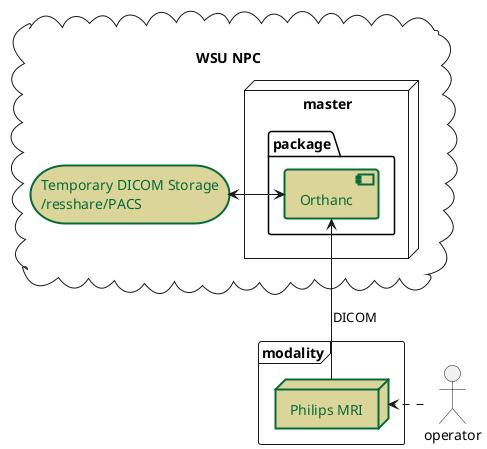 
@startuml
top to bottom direction

actor operator

frame modality {
node mri as "Philips MRI" #DCD59A;line:046A38;line.bold;text:046A38 
}

together {
    cloud npc as "\lWSU NPC" {
        node master {
            package package {
            component Orthanc #DCD59A;line:046A38;line.bold;text:046A38
        }
    }
    storage share #DCD59A;line:046A38;line.bold;text:046A38 [
        Temporary DICOM Storage
        /resshare/PACS
        ]
    }   
Orthanc <-l-> share
}

operator .right.> mri
mri --> Orthanc  : DICOM
mri -[hidden]up- Orthanc


@enduml